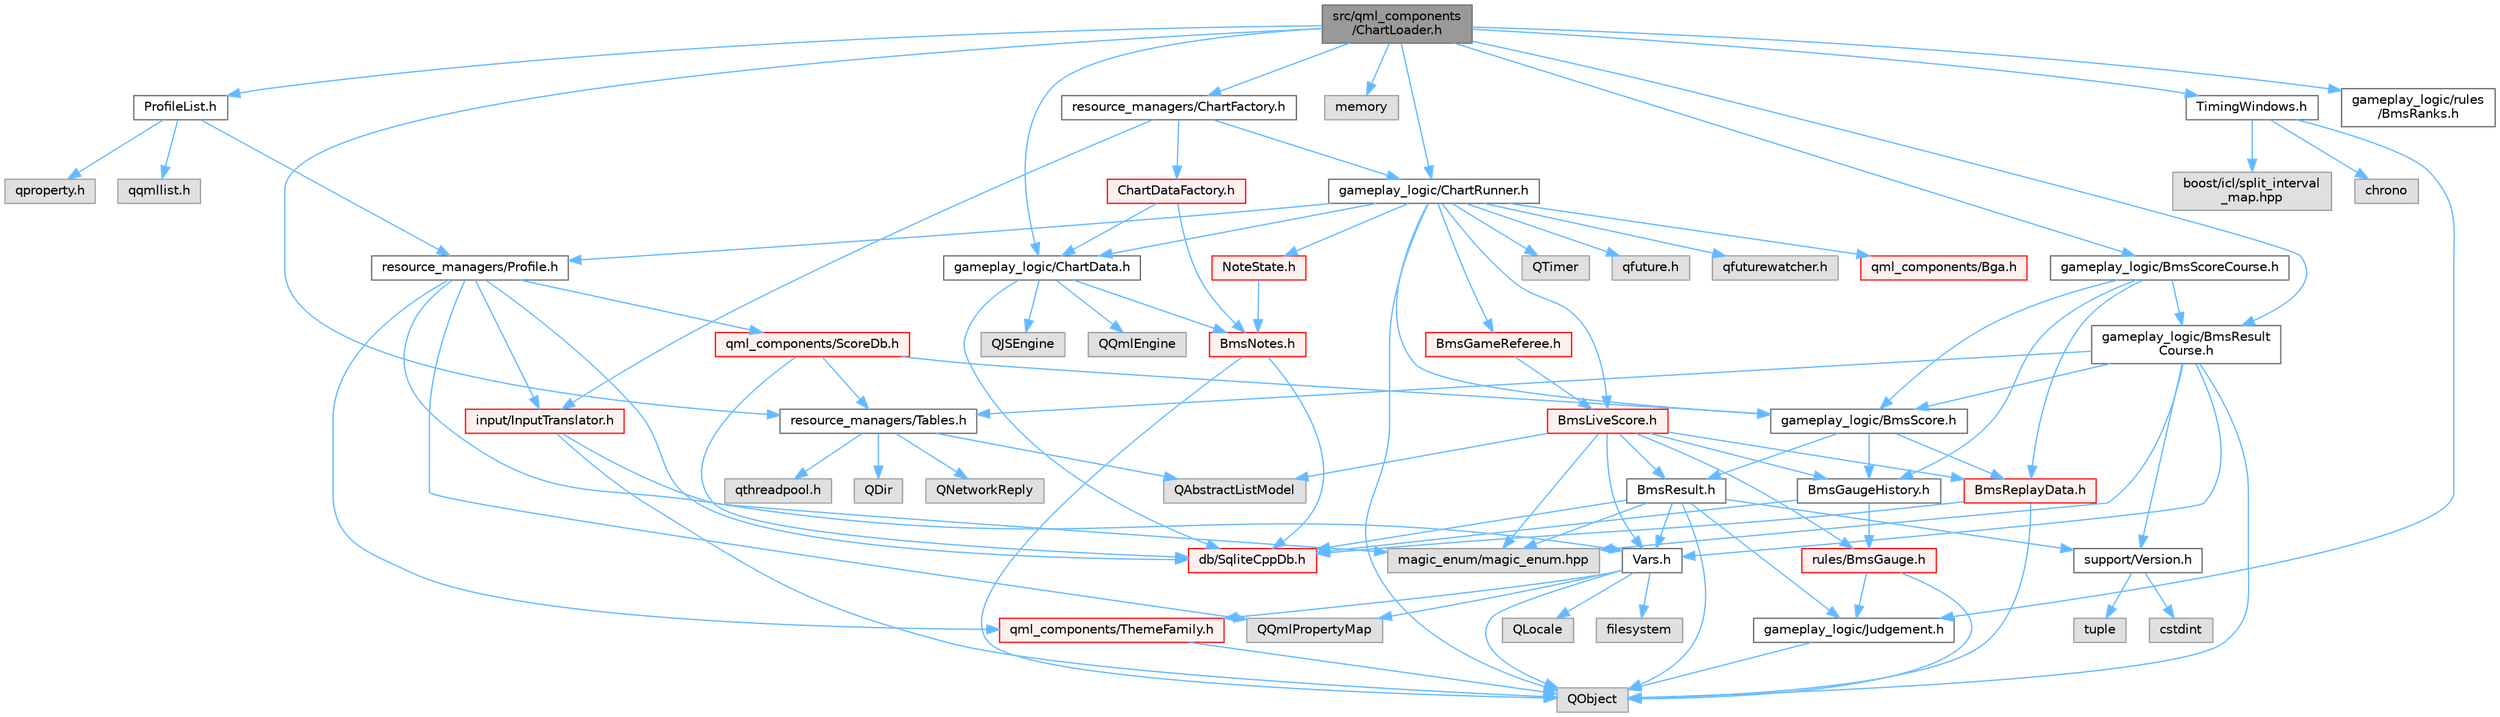 digraph "src/qml_components/ChartLoader.h"
{
 // LATEX_PDF_SIZE
  bgcolor="transparent";
  edge [fontname=Helvetica,fontsize=10,labelfontname=Helvetica,labelfontsize=10];
  node [fontname=Helvetica,fontsize=10,shape=box,height=0.2,width=0.4];
  Node1 [id="Node000001",label="src/qml_components\l/ChartLoader.h",height=0.2,width=0.4,color="gray40", fillcolor="grey60", style="filled", fontcolor="black",tooltip=" "];
  Node1 -> Node2 [id="edge1_Node000001_Node000002",color="steelblue1",style="solid",tooltip=" "];
  Node2 [id="Node000002",label="ProfileList.h",height=0.2,width=0.4,color="grey40", fillcolor="white", style="filled",URL="$ProfileList_8h.html",tooltip=" "];
  Node2 -> Node3 [id="edge2_Node000002_Node000003",color="steelblue1",style="solid",tooltip=" "];
  Node3 [id="Node000003",label="resource_managers/Profile.h",height=0.2,width=0.4,color="grey40", fillcolor="white", style="filled",URL="$Profile_8h.html",tooltip=" "];
  Node3 -> Node4 [id="edge3_Node000003_Node000004",color="steelblue1",style="solid",tooltip=" "];
  Node4 [id="Node000004",label="Vars.h",height=0.2,width=0.4,color="grey40", fillcolor="white", style="filled",URL="$Vars_8h.html",tooltip=" "];
  Node4 -> Node5 [id="edge4_Node000004_Node000005",color="steelblue1",style="solid",tooltip=" "];
  Node5 [id="Node000005",label="qml_components/ThemeFamily.h",height=0.2,width=0.4,color="red", fillcolor="#FFF0F0", style="filled",URL="$ThemeFamily_8h.html",tooltip=" "];
  Node5 -> Node6 [id="edge5_Node000005_Node000006",color="steelblue1",style="solid",tooltip=" "];
  Node6 [id="Node000006",label="QObject",height=0.2,width=0.4,color="grey60", fillcolor="#E0E0E0", style="filled",tooltip=" "];
  Node4 -> Node6 [id="edge6_Node000004_Node000006",color="steelblue1",style="solid",tooltip=" "];
  Node4 -> Node9 [id="edge7_Node000004_Node000009",color="steelblue1",style="solid",tooltip=" "];
  Node9 [id="Node000009",label="QQmlPropertyMap",height=0.2,width=0.4,color="grey60", fillcolor="#E0E0E0", style="filled",tooltip=" "];
  Node4 -> Node10 [id="edge8_Node000004_Node000010",color="steelblue1",style="solid",tooltip=" "];
  Node10 [id="Node000010",label="filesystem",height=0.2,width=0.4,color="grey60", fillcolor="#E0E0E0", style="filled",tooltip=" "];
  Node4 -> Node11 [id="edge9_Node000004_Node000011",color="steelblue1",style="solid",tooltip=" "];
  Node11 [id="Node000011",label="QLocale",height=0.2,width=0.4,color="grey60", fillcolor="#E0E0E0", style="filled",tooltip=" "];
  Node3 -> Node12 [id="edge10_Node000003_Node000012",color="steelblue1",style="solid",tooltip=" "];
  Node12 [id="Node000012",label="db/SqliteCppDb.h",height=0.2,width=0.4,color="red", fillcolor="#FFF0F0", style="filled",URL="$SqliteCppDb_8h.html",tooltip=" "];
  Node3 -> Node24 [id="edge11_Node000003_Node000024",color="steelblue1",style="solid",tooltip=" "];
  Node24 [id="Node000024",label="input/InputTranslator.h",height=0.2,width=0.4,color="red", fillcolor="#FFF0F0", style="filled",URL="$InputTranslator_8h.html",tooltip=" "];
  Node24 -> Node6 [id="edge12_Node000024_Node000006",color="steelblue1",style="solid",tooltip=" "];
  Node24 -> Node33 [id="edge13_Node000024_Node000033",color="steelblue1",style="solid",tooltip=" "];
  Node33 [id="Node000033",label="magic_enum/magic_enum.hpp",height=0.2,width=0.4,color="grey60", fillcolor="#E0E0E0", style="filled",tooltip=" "];
  Node3 -> Node34 [id="edge14_Node000003_Node000034",color="steelblue1",style="solid",tooltip=" "];
  Node34 [id="Node000034",label="qml_components/ScoreDb.h",height=0.2,width=0.4,color="red", fillcolor="#FFF0F0", style="filled",URL="$ScoreDb_8h.html",tooltip=" "];
  Node34 -> Node12 [id="edge15_Node000034_Node000012",color="steelblue1",style="solid",tooltip=" "];
  Node34 -> Node36 [id="edge16_Node000034_Node000036",color="steelblue1",style="solid",tooltip=" "];
  Node36 [id="Node000036",label="gameplay_logic/BmsScore.h",height=0.2,width=0.4,color="grey40", fillcolor="white", style="filled",URL="$BmsScore_8h.html",tooltip=" "];
  Node36 -> Node37 [id="edge17_Node000036_Node000037",color="steelblue1",style="solid",tooltip=" "];
  Node37 [id="Node000037",label="BmsGaugeHistory.h",height=0.2,width=0.4,color="grey40", fillcolor="white", style="filled",URL="$BmsGaugeHistory_8h.html",tooltip=" "];
  Node37 -> Node12 [id="edge18_Node000037_Node000012",color="steelblue1",style="solid",tooltip=" "];
  Node37 -> Node38 [id="edge19_Node000037_Node000038",color="steelblue1",style="solid",tooltip=" "];
  Node38 [id="Node000038",label="rules/BmsGauge.h",height=0.2,width=0.4,color="red", fillcolor="#FFF0F0", style="filled",URL="$BmsGauge_8h.html",tooltip=" "];
  Node38 -> Node39 [id="edge20_Node000038_Node000039",color="steelblue1",style="solid",tooltip=" "];
  Node39 [id="Node000039",label="gameplay_logic/Judgement.h",height=0.2,width=0.4,color="grey40", fillcolor="white", style="filled",URL="$Judgement_8h.html",tooltip=" "];
  Node39 -> Node6 [id="edge21_Node000039_Node000006",color="steelblue1",style="solid",tooltip=" "];
  Node38 -> Node6 [id="edge22_Node000038_Node000006",color="steelblue1",style="solid",tooltip=" "];
  Node36 -> Node40 [id="edge23_Node000036_Node000040",color="steelblue1",style="solid",tooltip=" "];
  Node40 [id="Node000040",label="BmsResult.h",height=0.2,width=0.4,color="grey40", fillcolor="white", style="filled",URL="$BmsResult_8h.html",tooltip=" "];
  Node40 -> Node33 [id="edge24_Node000040_Node000033",color="steelblue1",style="solid",tooltip=" "];
  Node40 -> Node39 [id="edge25_Node000040_Node000039",color="steelblue1",style="solid",tooltip=" "];
  Node40 -> Node12 [id="edge26_Node000040_Node000012",color="steelblue1",style="solid",tooltip=" "];
  Node40 -> Node4 [id="edge27_Node000040_Node000004",color="steelblue1",style="solid",tooltip=" "];
  Node40 -> Node41 [id="edge28_Node000040_Node000041",color="steelblue1",style="solid",tooltip=" "];
  Node41 [id="Node000041",label="support/Version.h",height=0.2,width=0.4,color="grey40", fillcolor="white", style="filled",URL="$Version_8h.html",tooltip=" "];
  Node41 -> Node42 [id="edge29_Node000041_Node000042",color="steelblue1",style="solid",tooltip=" "];
  Node42 [id="Node000042",label="cstdint",height=0.2,width=0.4,color="grey60", fillcolor="#E0E0E0", style="filled",tooltip=" "];
  Node41 -> Node23 [id="edge30_Node000041_Node000023",color="steelblue1",style="solid",tooltip=" "];
  Node23 [id="Node000023",label="tuple",height=0.2,width=0.4,color="grey60", fillcolor="#E0E0E0", style="filled",tooltip=" "];
  Node40 -> Node6 [id="edge31_Node000040_Node000006",color="steelblue1",style="solid",tooltip=" "];
  Node36 -> Node43 [id="edge32_Node000036_Node000043",color="steelblue1",style="solid",tooltip=" "];
  Node43 [id="Node000043",label="BmsReplayData.h",height=0.2,width=0.4,color="red", fillcolor="#FFF0F0", style="filled",URL="$BmsReplayData_8h.html",tooltip=" "];
  Node43 -> Node12 [id="edge33_Node000043_Node000012",color="steelblue1",style="solid",tooltip=" "];
  Node43 -> Node6 [id="edge34_Node000043_Node000006",color="steelblue1",style="solid",tooltip=" "];
  Node34 -> Node48 [id="edge35_Node000034_Node000048",color="steelblue1",style="solid",tooltip=" "];
  Node48 [id="Node000048",label="resource_managers/Tables.h",height=0.2,width=0.4,color="grey40", fillcolor="white", style="filled",URL="$Tables_8h.html",tooltip=" "];
  Node48 -> Node49 [id="edge36_Node000048_Node000049",color="steelblue1",style="solid",tooltip=" "];
  Node49 [id="Node000049",label="QAbstractListModel",height=0.2,width=0.4,color="grey60", fillcolor="#E0E0E0", style="filled",tooltip=" "];
  Node48 -> Node50 [id="edge37_Node000048_Node000050",color="steelblue1",style="solid",tooltip=" "];
  Node50 [id="Node000050",label="QDir",height=0.2,width=0.4,color="grey60", fillcolor="#E0E0E0", style="filled",tooltip=" "];
  Node48 -> Node51 [id="edge38_Node000048_Node000051",color="steelblue1",style="solid",tooltip=" "];
  Node51 [id="Node000051",label="QNetworkReply",height=0.2,width=0.4,color="grey60", fillcolor="#E0E0E0", style="filled",tooltip=" "];
  Node48 -> Node52 [id="edge39_Node000048_Node000052",color="steelblue1",style="solid",tooltip=" "];
  Node52 [id="Node000052",label="qthreadpool.h",height=0.2,width=0.4,color="grey60", fillcolor="#E0E0E0", style="filled",tooltip=" "];
  Node3 -> Node9 [id="edge40_Node000003_Node000009",color="steelblue1",style="solid",tooltip=" "];
  Node3 -> Node5 [id="edge41_Node000003_Node000005",color="steelblue1",style="solid",tooltip=" "];
  Node2 -> Node53 [id="edge42_Node000002_Node000053",color="steelblue1",style="solid",tooltip=" "];
  Node53 [id="Node000053",label="qproperty.h",height=0.2,width=0.4,color="grey60", fillcolor="#E0E0E0", style="filled",tooltip=" "];
  Node2 -> Node54 [id="edge43_Node000002_Node000054",color="steelblue1",style="solid",tooltip=" "];
  Node54 [id="Node000054",label="qqmllist.h",height=0.2,width=0.4,color="grey60", fillcolor="#E0E0E0", style="filled",tooltip=" "];
  Node1 -> Node55 [id="edge44_Node000001_Node000055",color="steelblue1",style="solid",tooltip=" "];
  Node55 [id="Node000055",label="gameplay_logic/BmsResult\lCourse.h",height=0.2,width=0.4,color="grey40", fillcolor="white", style="filled",URL="$BmsResultCourse_8h.html",tooltip=" "];
  Node55 -> Node36 [id="edge45_Node000055_Node000036",color="steelblue1",style="solid",tooltip=" "];
  Node55 -> Node48 [id="edge46_Node000055_Node000048",color="steelblue1",style="solid",tooltip=" "];
  Node55 -> Node41 [id="edge47_Node000055_Node000041",color="steelblue1",style="solid",tooltip=" "];
  Node55 -> Node4 [id="edge48_Node000055_Node000004",color="steelblue1",style="solid",tooltip=" "];
  Node55 -> Node6 [id="edge49_Node000055_Node000006",color="steelblue1",style="solid",tooltip=" "];
  Node55 -> Node33 [id="edge50_Node000055_Node000033",color="steelblue1",style="solid",tooltip=" "];
  Node1 -> Node56 [id="edge51_Node000001_Node000056",color="steelblue1",style="solid",tooltip=" "];
  Node56 [id="Node000056",label="gameplay_logic/BmsScoreCourse.h",height=0.2,width=0.4,color="grey40", fillcolor="white", style="filled",URL="$BmsScoreCourse_8h.html",tooltip=" "];
  Node56 -> Node55 [id="edge52_Node000056_Node000055",color="steelblue1",style="solid",tooltip=" "];
  Node56 -> Node37 [id="edge53_Node000056_Node000037",color="steelblue1",style="solid",tooltip=" "];
  Node56 -> Node43 [id="edge54_Node000056_Node000043",color="steelblue1",style="solid",tooltip=" "];
  Node56 -> Node36 [id="edge55_Node000056_Node000036",color="steelblue1",style="solid",tooltip=" "];
  Node1 -> Node57 [id="edge56_Node000001_Node000057",color="steelblue1",style="solid",tooltip=" "];
  Node57 [id="Node000057",label="memory",height=0.2,width=0.4,color="grey60", fillcolor="#E0E0E0", style="filled",tooltip=" "];
  Node1 -> Node58 [id="edge57_Node000001_Node000058",color="steelblue1",style="solid",tooltip=" "];
  Node58 [id="Node000058",label="gameplay_logic/ChartData.h",height=0.2,width=0.4,color="grey40", fillcolor="white", style="filled",URL="$ChartData_8h.html",tooltip=" "];
  Node58 -> Node59 [id="edge58_Node000058_Node000059",color="steelblue1",style="solid",tooltip=" "];
  Node59 [id="Node000059",label="QQmlEngine",height=0.2,width=0.4,color="grey60", fillcolor="#E0E0E0", style="filled",tooltip=" "];
  Node58 -> Node60 [id="edge59_Node000058_Node000060",color="steelblue1",style="solid",tooltip=" "];
  Node60 [id="Node000060",label="QJSEngine",height=0.2,width=0.4,color="grey60", fillcolor="#E0E0E0", style="filled",tooltip=" "];
  Node58 -> Node61 [id="edge60_Node000058_Node000061",color="steelblue1",style="solid",tooltip=" "];
  Node61 [id="Node000061",label="BmsNotes.h",height=0.2,width=0.4,color="red", fillcolor="#FFF0F0", style="filled",URL="$BmsNotes_8h.html",tooltip=" "];
  Node61 -> Node6 [id="edge61_Node000061_Node000006",color="steelblue1",style="solid",tooltip=" "];
  Node61 -> Node12 [id="edge62_Node000061_Node000012",color="steelblue1",style="solid",tooltip=" "];
  Node58 -> Node12 [id="edge63_Node000058_Node000012",color="steelblue1",style="solid",tooltip=" "];
  Node1 -> Node64 [id="edge64_Node000001_Node000064",color="steelblue1",style="solid",tooltip=" "];
  Node64 [id="Node000064",label="gameplay_logic/ChartRunner.h",height=0.2,width=0.4,color="grey40", fillcolor="white", style="filled",URL="$ChartRunner_8h.html",tooltip=" "];
  Node64 -> Node6 [id="edge65_Node000064_Node000006",color="steelblue1",style="solid",tooltip=" "];
  Node64 -> Node65 [id="edge66_Node000064_Node000065",color="steelblue1",style="solid",tooltip=" "];
  Node65 [id="Node000065",label="BmsGameReferee.h",height=0.2,width=0.4,color="red", fillcolor="#FFF0F0", style="filled",URL="$BmsGameReferee_8h.html",tooltip=" "];
  Node65 -> Node74 [id="edge67_Node000065_Node000074",color="steelblue1",style="solid",tooltip=" "];
  Node74 [id="Node000074",label="BmsLiveScore.h",height=0.2,width=0.4,color="red", fillcolor="#FFF0F0", style="filled",URL="$BmsLiveScore_8h.html",tooltip=" "];
  Node74 -> Node33 [id="edge68_Node000074_Node000033",color="steelblue1",style="solid",tooltip=" "];
  Node74 -> Node38 [id="edge69_Node000074_Node000038",color="steelblue1",style="solid",tooltip=" "];
  Node74 -> Node40 [id="edge70_Node000074_Node000040",color="steelblue1",style="solid",tooltip=" "];
  Node74 -> Node37 [id="edge71_Node000074_Node000037",color="steelblue1",style="solid",tooltip=" "];
  Node74 -> Node43 [id="edge72_Node000074_Node000043",color="steelblue1",style="solid",tooltip=" "];
  Node74 -> Node4 [id="edge73_Node000074_Node000004",color="steelblue1",style="solid",tooltip=" "];
  Node74 -> Node49 [id="edge74_Node000074_Node000049",color="steelblue1",style="solid",tooltip=" "];
  Node64 -> Node58 [id="edge75_Node000064_Node000058",color="steelblue1",style="solid",tooltip=" "];
  Node64 -> Node36 [id="edge76_Node000064_Node000036",color="steelblue1",style="solid",tooltip=" "];
  Node64 -> Node74 [id="edge77_Node000064_Node000074",color="steelblue1",style="solid",tooltip=" "];
  Node64 -> Node3 [id="edge78_Node000064_Node000003",color="steelblue1",style="solid",tooltip=" "];
  Node64 -> Node82 [id="edge79_Node000064_Node000082",color="steelblue1",style="solid",tooltip=" "];
  Node82 [id="Node000082",label="qml_components/Bga.h",height=0.2,width=0.4,color="red", fillcolor="#FFF0F0", style="filled",URL="$Bga_8h.html",tooltip=" "];
  Node64 -> Node88 [id="edge80_Node000064_Node000088",color="steelblue1",style="solid",tooltip=" "];
  Node88 [id="Node000088",label="NoteState.h",height=0.2,width=0.4,color="red", fillcolor="#FFF0F0", style="filled",URL="$NoteState_8h.html",tooltip=" "];
  Node88 -> Node61 [id="edge81_Node000088_Node000061",color="steelblue1",style="solid",tooltip=" "];
  Node64 -> Node27 [id="edge82_Node000064_Node000027",color="steelblue1",style="solid",tooltip=" "];
  Node27 [id="Node000027",label="QTimer",height=0.2,width=0.4,color="grey60", fillcolor="#E0E0E0", style="filled",tooltip=" "];
  Node64 -> Node90 [id="edge83_Node000064_Node000090",color="steelblue1",style="solid",tooltip=" "];
  Node90 [id="Node000090",label="qfuture.h",height=0.2,width=0.4,color="grey60", fillcolor="#E0E0E0", style="filled",tooltip=" "];
  Node64 -> Node91 [id="edge84_Node000064_Node000091",color="steelblue1",style="solid",tooltip=" "];
  Node91 [id="Node000091",label="qfuturewatcher.h",height=0.2,width=0.4,color="grey60", fillcolor="#E0E0E0", style="filled",tooltip=" "];
  Node1 -> Node92 [id="edge85_Node000001_Node000092",color="steelblue1",style="solid",tooltip=" "];
  Node92 [id="Node000092",label="resource_managers/ChartFactory.h",height=0.2,width=0.4,color="grey40", fillcolor="white", style="filled",URL="$ChartFactory_8h.html",tooltip=" "];
  Node92 -> Node93 [id="edge86_Node000092_Node000093",color="steelblue1",style="solid",tooltip=" "];
  Node93 [id="Node000093",label="ChartDataFactory.h",height=0.2,width=0.4,color="red", fillcolor="#FFF0F0", style="filled",URL="$ChartDataFactory_8h.html",tooltip=" "];
  Node93 -> Node58 [id="edge87_Node000093_Node000058",color="steelblue1",style="solid",tooltip=" "];
  Node93 -> Node61 [id="edge88_Node000093_Node000061",color="steelblue1",style="solid",tooltip=" "];
  Node92 -> Node64 [id="edge89_Node000092_Node000064",color="steelblue1",style="solid",tooltip=" "];
  Node92 -> Node24 [id="edge90_Node000092_Node000024",color="steelblue1",style="solid",tooltip=" "];
  Node1 -> Node77 [id="edge91_Node000001_Node000077",color="steelblue1",style="solid",tooltip=" "];
  Node77 [id="Node000077",label="TimingWindows.h",height=0.2,width=0.4,color="grey40", fillcolor="white", style="filled",URL="$TimingWindows_8h.html",tooltip=" "];
  Node77 -> Node68 [id="edge92_Node000077_Node000068",color="steelblue1",style="solid",tooltip=" "];
  Node68 [id="Node000068",label="chrono",height=0.2,width=0.4,color="grey60", fillcolor="#E0E0E0", style="filled",tooltip=" "];
  Node77 -> Node78 [id="edge93_Node000077_Node000078",color="steelblue1",style="solid",tooltip=" "];
  Node78 [id="Node000078",label="boost/icl/split_interval\l_map.hpp",height=0.2,width=0.4,color="grey60", fillcolor="#E0E0E0", style="filled",tooltip=" "];
  Node77 -> Node39 [id="edge94_Node000077_Node000039",color="steelblue1",style="solid",tooltip=" "];
  Node1 -> Node94 [id="edge95_Node000001_Node000094",color="steelblue1",style="solid",tooltip=" "];
  Node94 [id="Node000094",label="gameplay_logic/rules\l/BmsRanks.h",height=0.2,width=0.4,color="grey40", fillcolor="white", style="filled",URL="$BmsRanks_8h.html",tooltip=" "];
  Node1 -> Node48 [id="edge96_Node000001_Node000048",color="steelblue1",style="solid",tooltip=" "];
}
